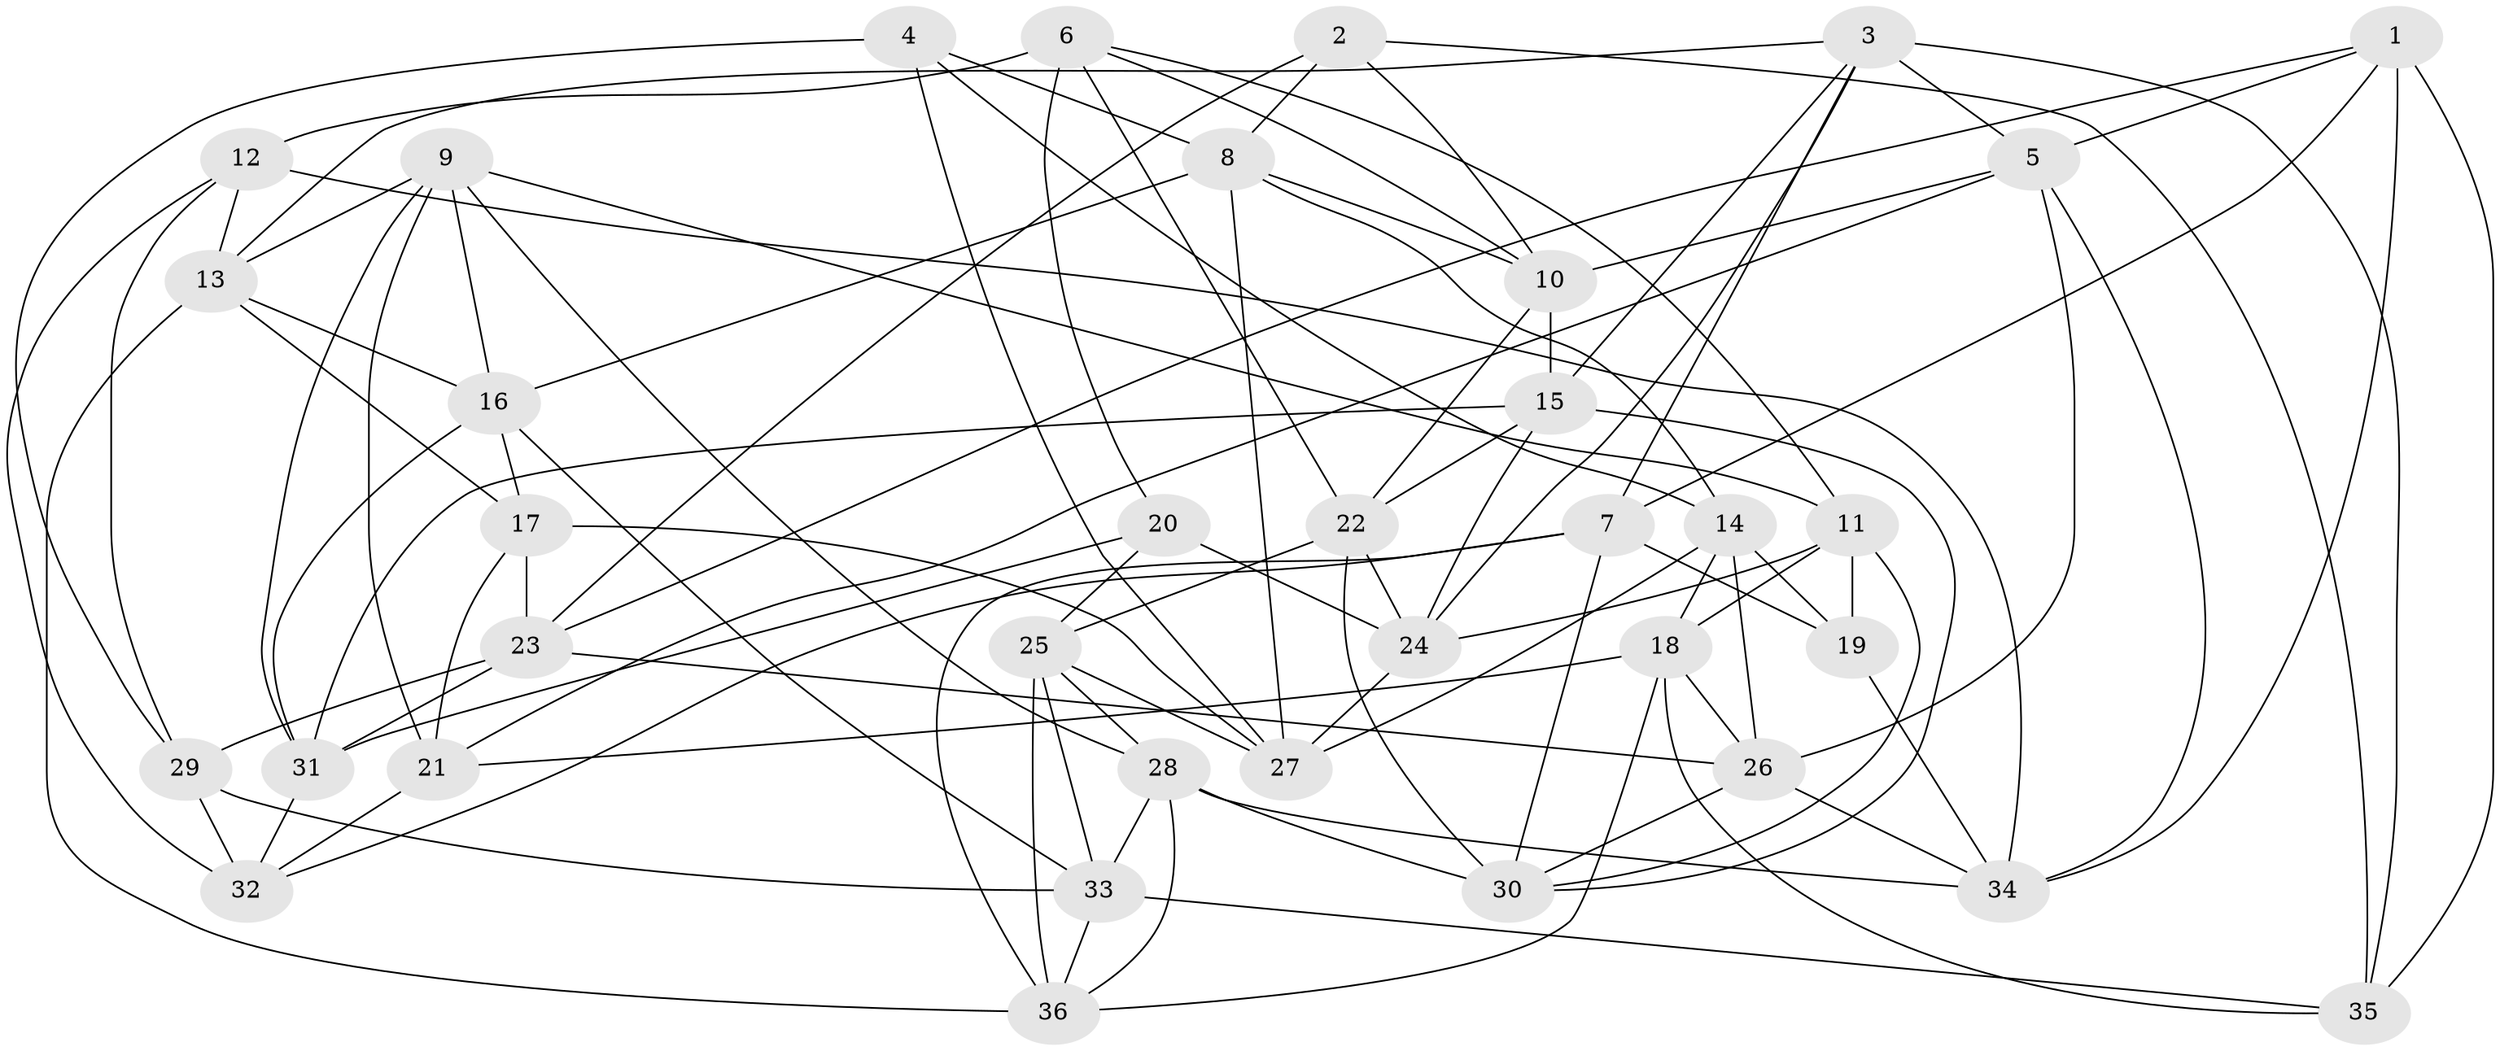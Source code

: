 // original degree distribution, {4: 1.0}
// Generated by graph-tools (version 1.1) at 2025/50/03/09/25 03:50:55]
// undirected, 36 vertices, 100 edges
graph export_dot {
graph [start="1"]
  node [color=gray90,style=filled];
  1;
  2;
  3;
  4;
  5;
  6;
  7;
  8;
  9;
  10;
  11;
  12;
  13;
  14;
  15;
  16;
  17;
  18;
  19;
  20;
  21;
  22;
  23;
  24;
  25;
  26;
  27;
  28;
  29;
  30;
  31;
  32;
  33;
  34;
  35;
  36;
  1 -- 5 [weight=1.0];
  1 -- 7 [weight=1.0];
  1 -- 23 [weight=1.0];
  1 -- 34 [weight=1.0];
  1 -- 35 [weight=2.0];
  2 -- 8 [weight=1.0];
  2 -- 10 [weight=1.0];
  2 -- 23 [weight=1.0];
  2 -- 35 [weight=1.0];
  3 -- 5 [weight=1.0];
  3 -- 7 [weight=1.0];
  3 -- 13 [weight=1.0];
  3 -- 15 [weight=1.0];
  3 -- 24 [weight=1.0];
  3 -- 35 [weight=1.0];
  4 -- 8 [weight=1.0];
  4 -- 14 [weight=1.0];
  4 -- 27 [weight=1.0];
  4 -- 29 [weight=1.0];
  5 -- 10 [weight=1.0];
  5 -- 21 [weight=1.0];
  5 -- 26 [weight=1.0];
  5 -- 34 [weight=1.0];
  6 -- 10 [weight=1.0];
  6 -- 11 [weight=1.0];
  6 -- 12 [weight=2.0];
  6 -- 20 [weight=1.0];
  6 -- 22 [weight=1.0];
  7 -- 19 [weight=1.0];
  7 -- 30 [weight=1.0];
  7 -- 32 [weight=1.0];
  7 -- 36 [weight=1.0];
  8 -- 10 [weight=1.0];
  8 -- 14 [weight=1.0];
  8 -- 16 [weight=1.0];
  8 -- 27 [weight=1.0];
  9 -- 11 [weight=1.0];
  9 -- 13 [weight=1.0];
  9 -- 16 [weight=1.0];
  9 -- 21 [weight=1.0];
  9 -- 28 [weight=1.0];
  9 -- 31 [weight=1.0];
  10 -- 15 [weight=1.0];
  10 -- 22 [weight=1.0];
  11 -- 18 [weight=1.0];
  11 -- 19 [weight=1.0];
  11 -- 24 [weight=1.0];
  11 -- 30 [weight=1.0];
  12 -- 13 [weight=1.0];
  12 -- 29 [weight=1.0];
  12 -- 32 [weight=1.0];
  12 -- 34 [weight=1.0];
  13 -- 16 [weight=1.0];
  13 -- 17 [weight=1.0];
  13 -- 36 [weight=1.0];
  14 -- 18 [weight=1.0];
  14 -- 19 [weight=1.0];
  14 -- 26 [weight=1.0];
  14 -- 27 [weight=1.0];
  15 -- 22 [weight=1.0];
  15 -- 24 [weight=1.0];
  15 -- 30 [weight=1.0];
  15 -- 31 [weight=1.0];
  16 -- 17 [weight=1.0];
  16 -- 31 [weight=1.0];
  16 -- 33 [weight=1.0];
  17 -- 21 [weight=2.0];
  17 -- 23 [weight=1.0];
  17 -- 27 [weight=1.0];
  18 -- 21 [weight=1.0];
  18 -- 26 [weight=1.0];
  18 -- 35 [weight=1.0];
  18 -- 36 [weight=1.0];
  19 -- 34 [weight=1.0];
  20 -- 24 [weight=1.0];
  20 -- 25 [weight=1.0];
  20 -- 31 [weight=1.0];
  21 -- 32 [weight=1.0];
  22 -- 24 [weight=1.0];
  22 -- 25 [weight=1.0];
  22 -- 30 [weight=1.0];
  23 -- 26 [weight=1.0];
  23 -- 29 [weight=1.0];
  23 -- 31 [weight=1.0];
  24 -- 27 [weight=1.0];
  25 -- 27 [weight=1.0];
  25 -- 28 [weight=1.0];
  25 -- 33 [weight=1.0];
  25 -- 36 [weight=1.0];
  26 -- 30 [weight=1.0];
  26 -- 34 [weight=1.0];
  28 -- 30 [weight=1.0];
  28 -- 33 [weight=1.0];
  28 -- 34 [weight=1.0];
  28 -- 36 [weight=1.0];
  29 -- 32 [weight=2.0];
  29 -- 33 [weight=1.0];
  31 -- 32 [weight=1.0];
  33 -- 35 [weight=1.0];
  33 -- 36 [weight=1.0];
}
